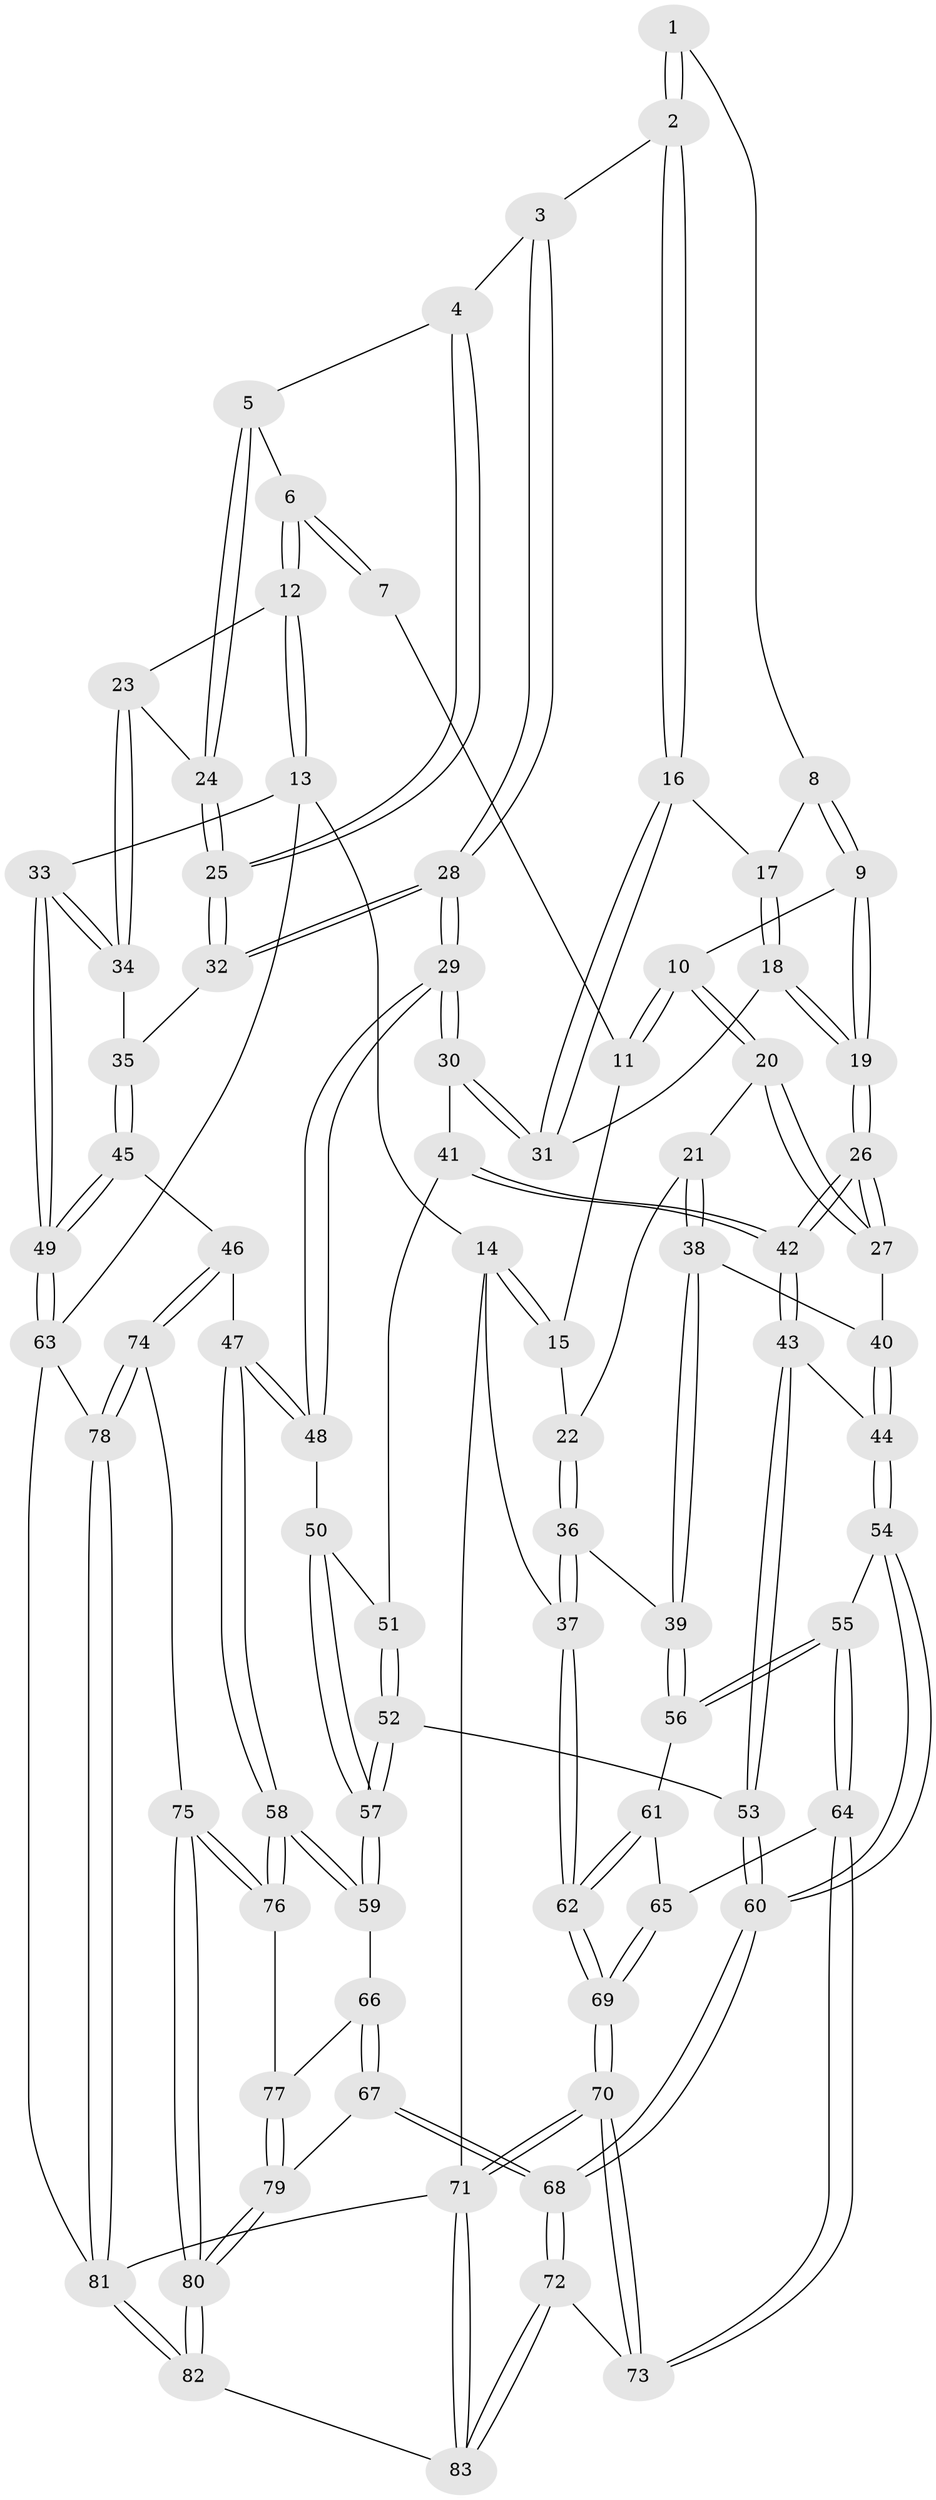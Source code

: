 // Generated by graph-tools (version 1.1) at 2025/03/03/09/25 03:03:21]
// undirected, 83 vertices, 204 edges
graph export_dot {
graph [start="1"]
  node [color=gray90,style=filled];
  1 [pos="+0.43483960484168993+0"];
  2 [pos="+0.6515556713780691+0.11796677494296089"];
  3 [pos="+0.6591734892147112+0.11570830973041371"];
  4 [pos="+0.7839298935627343+0"];
  5 [pos="+0.841283373766142+0"];
  6 [pos="+0.9211238225041817+0"];
  7 [pos="+0.3725058978428856+0"];
  8 [pos="+0.4320459779218873+0.05575955331768131"];
  9 [pos="+0.35388730920503053+0.1485392667710038"];
  10 [pos="+0.18634423679336126+0.09474271866017442"];
  11 [pos="+0.11782802702647695+0"];
  12 [pos="+1+0"];
  13 [pos="+1+0"];
  14 [pos="+0+0"];
  15 [pos="+0+0"];
  16 [pos="+0.5407143713673386+0.20776392371850078"];
  17 [pos="+0.44265921422498794+0.07393900118098375"];
  18 [pos="+0.4090729127768709+0.2562545974160191"];
  19 [pos="+0.3820419629691632+0.2638252476015774"];
  20 [pos="+0.17737241501419013+0.1401188567557708"];
  21 [pos="+0.1362117717841231+0.18509217799891337"];
  22 [pos="+0.04433579202980426+0.21100733794955712"];
  23 [pos="+0.9388062125899799+0.20295200177575873"];
  24 [pos="+0.9011971973392976+0.19085196992261924"];
  25 [pos="+0.8154709162810725+0.2990232909818285"];
  26 [pos="+0.368466617139594+0.2789595298965191"];
  27 [pos="+0.28431938634544757+0.2760425739517089"];
  28 [pos="+0.7655080088801156+0.34174912142791275"];
  29 [pos="+0.7351154789631628+0.39884844011972426"];
  30 [pos="+0.5492680312706488+0.2711018446190722"];
  31 [pos="+0.5306023731696404+0.2340898059376956"];
  32 [pos="+0.8133968886768653+0.30510693378376885"];
  33 [pos="+1+0.3082595340463745"];
  34 [pos="+1+0.28722775205112894"];
  35 [pos="+0.8784522090803015+0.3104493290208584"];
  36 [pos="+0+0.35139833750491317"];
  37 [pos="+0+0.3519314155472185"];
  38 [pos="+0.14181641858396826+0.38461639696757693"];
  39 [pos="+0.11458476919894885+0.43147092433914874"];
  40 [pos="+0.25123166386149653+0.3116749439695434"];
  41 [pos="+0.48652009397903784+0.41859408093653233"];
  42 [pos="+0.39406153295728963+0.421208610668195"];
  43 [pos="+0.3577465813787128+0.4683838081615229"];
  44 [pos="+0.33322130580056875+0.48436728967254183"];
  45 [pos="+1+0.5728711942753887"];
  46 [pos="+0.9970618091966709+0.5751352200440415"];
  47 [pos="+0.893473655192963+0.5653219056760797"];
  48 [pos="+0.7345478600529547+0.42250887789954655"];
  49 [pos="+1+0.5765998496358339"];
  50 [pos="+0.6831000383269903+0.4573805259705737"];
  51 [pos="+0.49208908400399104+0.42239314418552865"];
  52 [pos="+0.5167364487193937+0.5616494842498648"];
  53 [pos="+0.49747348419020826+0.5698296425508379"];
  54 [pos="+0.2711625820189151+0.5376929278397972"];
  55 [pos="+0.24173953385208483+0.5360931122497576"];
  56 [pos="+0.14043574547639803+0.47130358076636847"];
  57 [pos="+0.6126120940628685+0.5683085890687718"];
  58 [pos="+0.778445378683583+0.6945559079955005"];
  59 [pos="+0.6177844693724021+0.5984853561186143"];
  60 [pos="+0.39973100853933546+0.7172082507333762"];
  61 [pos="+0.09500913848139744+0.5348927793520647"];
  62 [pos="+0+0.7882279111947473"];
  63 [pos="+1+0.7770712076795698"];
  64 [pos="+0.12529548568577603+0.765412448498286"];
  65 [pos="+0.04633489125088151+0.7805575339462173"];
  66 [pos="+0.5793381859848857+0.7126483238836423"];
  67 [pos="+0.4813649929439212+0.8012046891000628"];
  68 [pos="+0.41760615452975947+0.802203387596881"];
  69 [pos="+0+0.9328486062907069"];
  70 [pos="+0+1"];
  71 [pos="+0+1"];
  72 [pos="+0.37006462723245065+0.851813550969573"];
  73 [pos="+0.3196901899314528+0.8438682425946739"];
  74 [pos="+0.8633646574448048+0.8321411096013546"];
  75 [pos="+0.7854494724872667+0.8288857753814474"];
  76 [pos="+0.7635282636642663+0.7417629177354571"];
  77 [pos="+0.7491247480536243+0.7416604005403695"];
  78 [pos="+0.9856477682913095+0.8782432652642649"];
  79 [pos="+0.5471651159911971+0.8411471598490946"];
  80 [pos="+0.7055767609211243+0.968314614134652"];
  81 [pos="+0.7595476736404255+1"];
  82 [pos="+0.7410975393155925+1"];
  83 [pos="+0.36897794130625255+1"];
  1 -- 2;
  1 -- 2;
  1 -- 8;
  2 -- 3;
  2 -- 16;
  2 -- 16;
  3 -- 4;
  3 -- 28;
  3 -- 28;
  4 -- 5;
  4 -- 25;
  4 -- 25;
  5 -- 6;
  5 -- 24;
  5 -- 24;
  6 -- 7;
  6 -- 7;
  6 -- 12;
  6 -- 12;
  7 -- 11;
  8 -- 9;
  8 -- 9;
  8 -- 17;
  9 -- 10;
  9 -- 19;
  9 -- 19;
  10 -- 11;
  10 -- 11;
  10 -- 20;
  10 -- 20;
  11 -- 15;
  12 -- 13;
  12 -- 13;
  12 -- 23;
  13 -- 14;
  13 -- 33;
  13 -- 63;
  14 -- 15;
  14 -- 15;
  14 -- 37;
  14 -- 71;
  15 -- 22;
  16 -- 17;
  16 -- 31;
  16 -- 31;
  17 -- 18;
  17 -- 18;
  18 -- 19;
  18 -- 19;
  18 -- 31;
  19 -- 26;
  19 -- 26;
  20 -- 21;
  20 -- 27;
  20 -- 27;
  21 -- 22;
  21 -- 38;
  21 -- 38;
  22 -- 36;
  22 -- 36;
  23 -- 24;
  23 -- 34;
  23 -- 34;
  24 -- 25;
  24 -- 25;
  25 -- 32;
  25 -- 32;
  26 -- 27;
  26 -- 27;
  26 -- 42;
  26 -- 42;
  27 -- 40;
  28 -- 29;
  28 -- 29;
  28 -- 32;
  28 -- 32;
  29 -- 30;
  29 -- 30;
  29 -- 48;
  29 -- 48;
  30 -- 31;
  30 -- 31;
  30 -- 41;
  32 -- 35;
  33 -- 34;
  33 -- 34;
  33 -- 49;
  33 -- 49;
  34 -- 35;
  35 -- 45;
  35 -- 45;
  36 -- 37;
  36 -- 37;
  36 -- 39;
  37 -- 62;
  37 -- 62;
  38 -- 39;
  38 -- 39;
  38 -- 40;
  39 -- 56;
  39 -- 56;
  40 -- 44;
  40 -- 44;
  41 -- 42;
  41 -- 42;
  41 -- 51;
  42 -- 43;
  42 -- 43;
  43 -- 44;
  43 -- 53;
  43 -- 53;
  44 -- 54;
  44 -- 54;
  45 -- 46;
  45 -- 49;
  45 -- 49;
  46 -- 47;
  46 -- 74;
  46 -- 74;
  47 -- 48;
  47 -- 48;
  47 -- 58;
  47 -- 58;
  48 -- 50;
  49 -- 63;
  49 -- 63;
  50 -- 51;
  50 -- 57;
  50 -- 57;
  51 -- 52;
  51 -- 52;
  52 -- 53;
  52 -- 57;
  52 -- 57;
  53 -- 60;
  53 -- 60;
  54 -- 55;
  54 -- 60;
  54 -- 60;
  55 -- 56;
  55 -- 56;
  55 -- 64;
  55 -- 64;
  56 -- 61;
  57 -- 59;
  57 -- 59;
  58 -- 59;
  58 -- 59;
  58 -- 76;
  58 -- 76;
  59 -- 66;
  60 -- 68;
  60 -- 68;
  61 -- 62;
  61 -- 62;
  61 -- 65;
  62 -- 69;
  62 -- 69;
  63 -- 78;
  63 -- 81;
  64 -- 65;
  64 -- 73;
  64 -- 73;
  65 -- 69;
  65 -- 69;
  66 -- 67;
  66 -- 67;
  66 -- 77;
  67 -- 68;
  67 -- 68;
  67 -- 79;
  68 -- 72;
  68 -- 72;
  69 -- 70;
  69 -- 70;
  70 -- 71;
  70 -- 71;
  70 -- 73;
  70 -- 73;
  71 -- 83;
  71 -- 83;
  71 -- 81;
  72 -- 73;
  72 -- 83;
  72 -- 83;
  74 -- 75;
  74 -- 78;
  74 -- 78;
  75 -- 76;
  75 -- 76;
  75 -- 80;
  75 -- 80;
  76 -- 77;
  77 -- 79;
  77 -- 79;
  78 -- 81;
  78 -- 81;
  79 -- 80;
  79 -- 80;
  80 -- 82;
  80 -- 82;
  81 -- 82;
  81 -- 82;
  82 -- 83;
}
